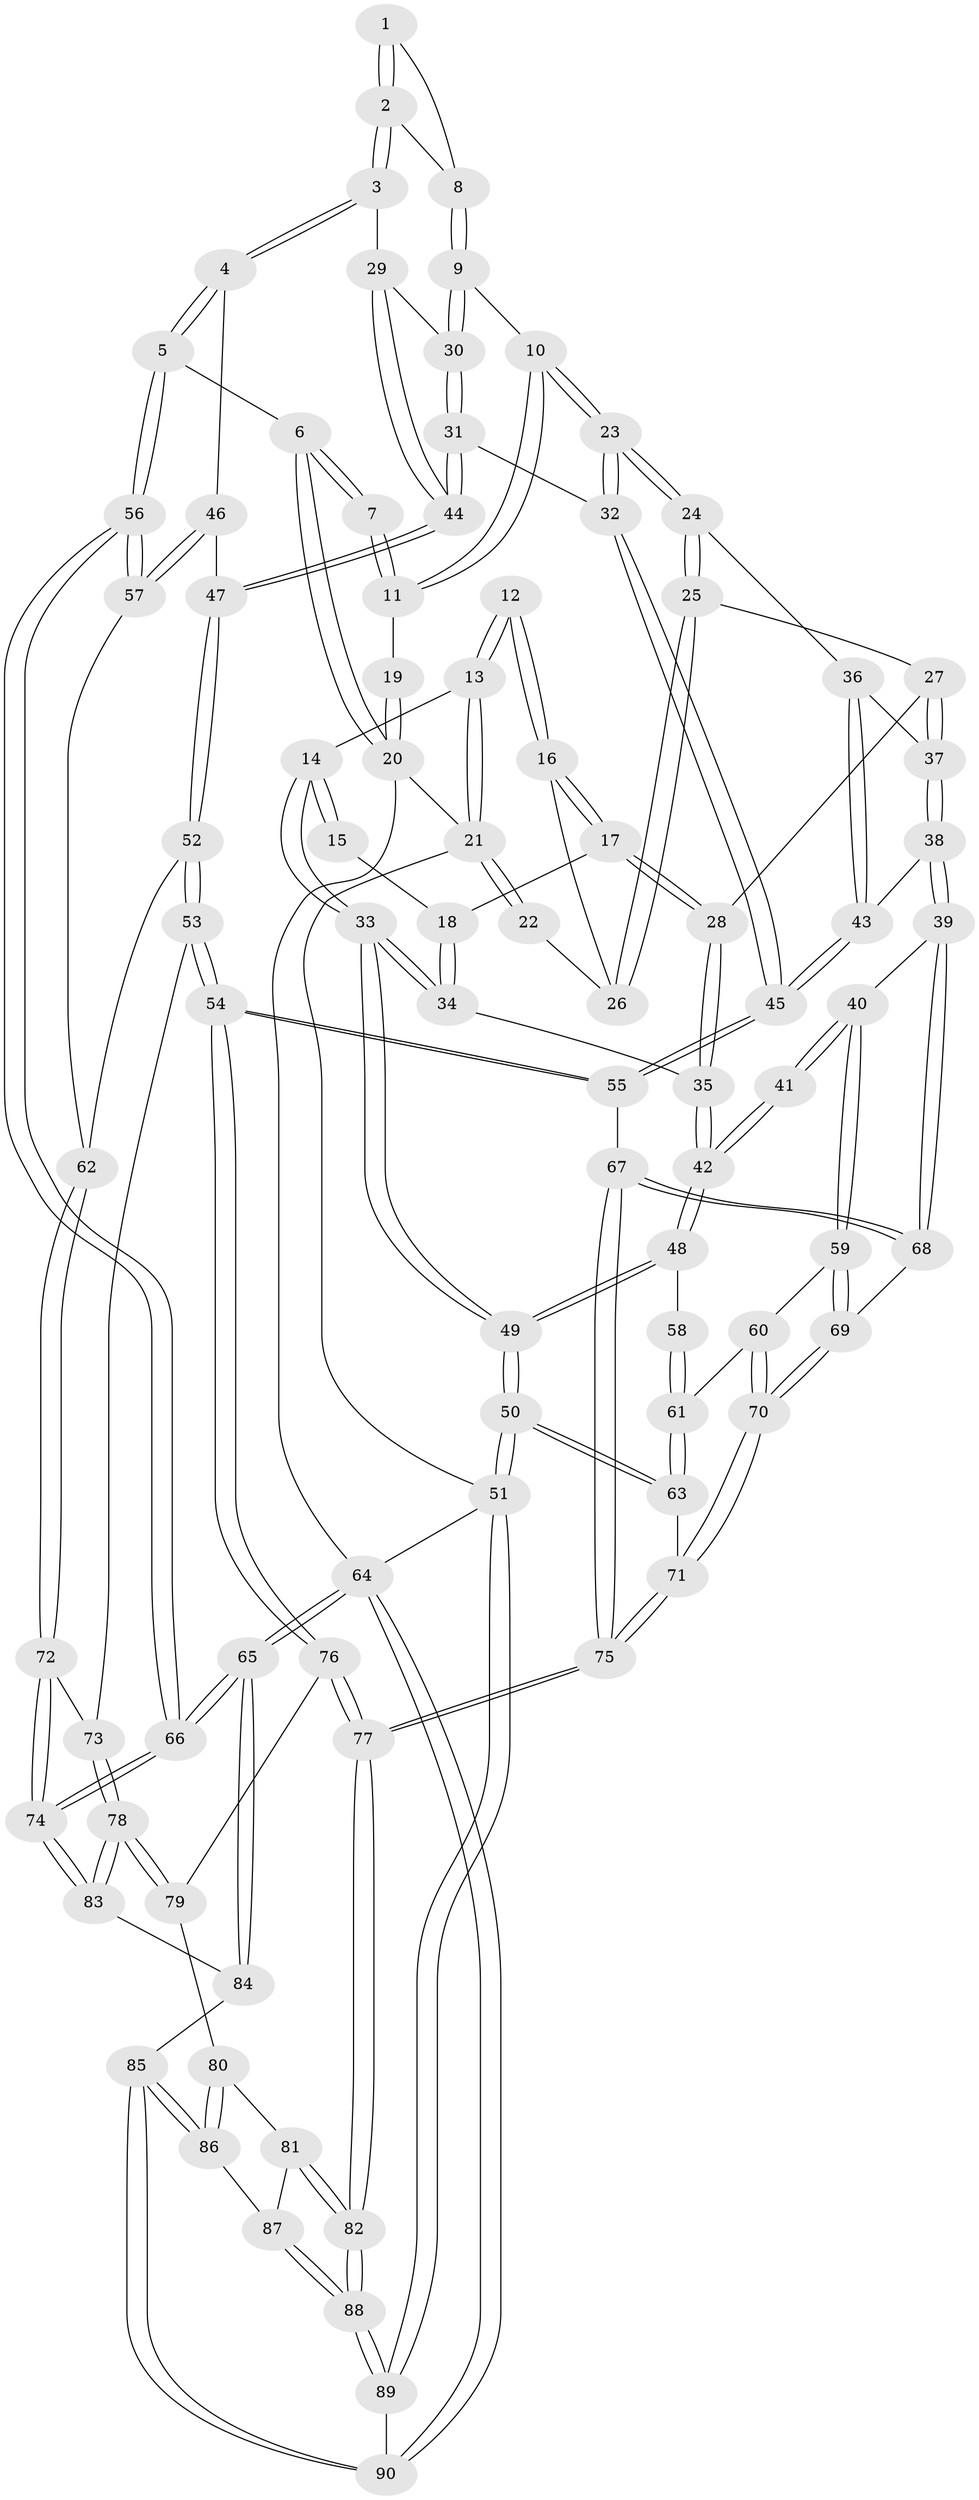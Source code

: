 // Generated by graph-tools (version 1.1) at 2025/16/03/09/25 04:16:55]
// undirected, 90 vertices, 222 edges
graph export_dot {
graph [start="1"]
  node [color=gray90,style=filled];
  1 [pos="+0.7414310128557192+0.06186132151990921"];
  2 [pos="+0.8023949920325836+0.12682580343339586"];
  3 [pos="+0.8912471086425503+0.21390000771553455"];
  4 [pos="+0.9470740696081156+0.21610715201875355"];
  5 [pos="+1+0.18479571904695774"];
  6 [pos="+1+0.17177791319512578"];
  7 [pos="+0.6419655744527045+0"];
  8 [pos="+0.7077783326263911+0.14285158857017252"];
  9 [pos="+0.6602601254614644+0.16974900350285868"];
  10 [pos="+0.6045484658948187+0.12451616867796687"];
  11 [pos="+0.5316603173733553+0"];
  12 [pos="+0.22963611527875522+0.09335908201522072"];
  13 [pos="+0+0"];
  14 [pos="+0+0"];
  15 [pos="+0.1716034255495093+0.14575083918961643"];
  16 [pos="+0.2567067279381744+0.09844532843469278"];
  17 [pos="+0.2663788754370776+0.1799598417583543"];
  18 [pos="+0.13898482548732655+0.21576720188577217"];
  19 [pos="+0.5290748094351259+0"];
  20 [pos="+1+0"];
  21 [pos="+0+0"];
  22 [pos="+0.5204515882998494+0"];
  23 [pos="+0.5436324385514297+0.31297812183132634"];
  24 [pos="+0.4976010121237475+0.2908018615573519"];
  25 [pos="+0.43582157379836867+0.13520350267219197"];
  26 [pos="+0.4812464126478009+0"];
  27 [pos="+0.3198437289382126+0.2370013341388524"];
  28 [pos="+0.2999697418529647+0.2345646886415855"];
  29 [pos="+0.7910982596492064+0.2527854273942982"];
  30 [pos="+0.754370977489427+0.2614500116416072"];
  31 [pos="+0.6627501983635804+0.33681866353833567"];
  32 [pos="+0.5791743157057848+0.3622342144769838"];
  33 [pos="+0+0.15797291819309406"];
  34 [pos="+0.12698445141693354+0.2246361078148964"];
  35 [pos="+0.21350208572419002+0.3352083874428506"];
  36 [pos="+0.45828720201401213+0.2962073405111864"];
  37 [pos="+0.37682570301790325+0.29068704328152045"];
  38 [pos="+0.3200619152499294+0.45077636188197284"];
  39 [pos="+0.2838745787676472+0.46292525569346066"];
  40 [pos="+0.2537580332124392+0.46294039966024286"];
  41 [pos="+0.23258908550629157+0.42351405080586113"];
  42 [pos="+0.2127849683316719+0.34151713583534227"];
  43 [pos="+0.35925519256424576+0.4522734772938023"];
  44 [pos="+0.7853812792052588+0.4642402202346288"];
  45 [pos="+0.5462640615281348+0.49015123221999046"];
  46 [pos="+0.8090071215784012+0.45598807047297907"];
  47 [pos="+0.7886931679297882+0.4697307256795585"];
  48 [pos="+0+0.3352880860898869"];
  49 [pos="+0+0.3121458991382417"];
  50 [pos="+0+0.7591412890538934"];
  51 [pos="+0+1"];
  52 [pos="+0.7646519894264182+0.5700588500248132"];
  53 [pos="+0.6764776654084717+0.6416869684676139"];
  54 [pos="+0.6447620287903979+0.652313373530406"];
  55 [pos="+0.589459659101275+0.6168099909948253"];
  56 [pos="+1+0.44091994256517775"];
  57 [pos="+1+0.44674074638790756"];
  58 [pos="+0+0.3924714891066222"];
  59 [pos="+0.2084448245623946+0.5236586409840963"];
  60 [pos="+0.20591015074635172+0.5263437445655386"];
  61 [pos="+0.12721899996318783+0.5391243718973321"];
  62 [pos="+0.8878761524728989+0.5697450716326142"];
  63 [pos="+0+0.7381524058871299"];
  64 [pos="+1+1"];
  65 [pos="+1+1"];
  66 [pos="+1+0.9397945644650566"];
  67 [pos="+0.43853644845959394+0.6719912072062313"];
  68 [pos="+0.40446444010803323+0.652985826778913"];
  69 [pos="+0.35195248437091253+0.650024307761676"];
  70 [pos="+0.22210669462138788+0.6758158370393911"];
  71 [pos="+0.18792109783452157+0.7809820837998592"];
  72 [pos="+0.9468573275087184+0.75627330085501"];
  73 [pos="+0.9188948853769746+0.7501436585216622"];
  74 [pos="+1+0.8569538383644665"];
  75 [pos="+0.30570293743999477+0.9040261317572972"];
  76 [pos="+0.6454249303894355+0.6707717540797843"];
  77 [pos="+0.33569539430560297+1"];
  78 [pos="+0.7581788707756958+0.8389131229006396"];
  79 [pos="+0.6466780195708024+0.676238767476906"];
  80 [pos="+0.6178651108459524+0.8231822468942089"];
  81 [pos="+0.5787899868907399+0.8892371584498867"];
  82 [pos="+0.34945398248145554+1"];
  83 [pos="+0.7623609755434555+0.850810661612042"];
  84 [pos="+0.7577124151029891+0.9140040622673149"];
  85 [pos="+0.7239421693761553+0.9446186157525374"];
  86 [pos="+0.6913795654485467+0.9378744016093742"];
  87 [pos="+0.6762719733020307+0.9415085155089382"];
  88 [pos="+0.34920526829317544+1"];
  89 [pos="+0.3449853734306966+1"];
  90 [pos="+0.7266805573021778+1"];
  1 -- 2;
  1 -- 2;
  1 -- 8;
  2 -- 3;
  2 -- 3;
  2 -- 8;
  3 -- 4;
  3 -- 4;
  3 -- 29;
  4 -- 5;
  4 -- 5;
  4 -- 46;
  5 -- 6;
  5 -- 56;
  5 -- 56;
  6 -- 7;
  6 -- 7;
  6 -- 20;
  6 -- 20;
  7 -- 11;
  7 -- 11;
  8 -- 9;
  8 -- 9;
  9 -- 10;
  9 -- 30;
  9 -- 30;
  10 -- 11;
  10 -- 11;
  10 -- 23;
  10 -- 23;
  11 -- 19;
  12 -- 13;
  12 -- 13;
  12 -- 16;
  12 -- 16;
  13 -- 14;
  13 -- 21;
  13 -- 21;
  14 -- 15;
  14 -- 15;
  14 -- 33;
  14 -- 33;
  15 -- 18;
  16 -- 17;
  16 -- 17;
  16 -- 26;
  17 -- 18;
  17 -- 28;
  17 -- 28;
  18 -- 34;
  18 -- 34;
  19 -- 20;
  19 -- 20;
  20 -- 21;
  20 -- 64;
  21 -- 22;
  21 -- 22;
  21 -- 51;
  22 -- 26;
  23 -- 24;
  23 -- 24;
  23 -- 32;
  23 -- 32;
  24 -- 25;
  24 -- 25;
  24 -- 36;
  25 -- 26;
  25 -- 26;
  25 -- 27;
  27 -- 28;
  27 -- 37;
  27 -- 37;
  28 -- 35;
  28 -- 35;
  29 -- 30;
  29 -- 44;
  29 -- 44;
  30 -- 31;
  30 -- 31;
  31 -- 32;
  31 -- 44;
  31 -- 44;
  32 -- 45;
  32 -- 45;
  33 -- 34;
  33 -- 34;
  33 -- 49;
  33 -- 49;
  34 -- 35;
  35 -- 42;
  35 -- 42;
  36 -- 37;
  36 -- 43;
  36 -- 43;
  37 -- 38;
  37 -- 38;
  38 -- 39;
  38 -- 39;
  38 -- 43;
  39 -- 40;
  39 -- 68;
  39 -- 68;
  40 -- 41;
  40 -- 41;
  40 -- 59;
  40 -- 59;
  41 -- 42;
  41 -- 42;
  42 -- 48;
  42 -- 48;
  43 -- 45;
  43 -- 45;
  44 -- 47;
  44 -- 47;
  45 -- 55;
  45 -- 55;
  46 -- 47;
  46 -- 57;
  46 -- 57;
  47 -- 52;
  47 -- 52;
  48 -- 49;
  48 -- 49;
  48 -- 58;
  49 -- 50;
  49 -- 50;
  50 -- 51;
  50 -- 51;
  50 -- 63;
  50 -- 63;
  51 -- 89;
  51 -- 89;
  51 -- 64;
  52 -- 53;
  52 -- 53;
  52 -- 62;
  53 -- 54;
  53 -- 54;
  53 -- 73;
  54 -- 55;
  54 -- 55;
  54 -- 76;
  54 -- 76;
  55 -- 67;
  56 -- 57;
  56 -- 57;
  56 -- 66;
  56 -- 66;
  57 -- 62;
  58 -- 61;
  58 -- 61;
  59 -- 60;
  59 -- 69;
  59 -- 69;
  60 -- 61;
  60 -- 70;
  60 -- 70;
  61 -- 63;
  61 -- 63;
  62 -- 72;
  62 -- 72;
  63 -- 71;
  64 -- 65;
  64 -- 65;
  64 -- 90;
  64 -- 90;
  65 -- 66;
  65 -- 66;
  65 -- 84;
  65 -- 84;
  66 -- 74;
  66 -- 74;
  67 -- 68;
  67 -- 68;
  67 -- 75;
  67 -- 75;
  68 -- 69;
  69 -- 70;
  69 -- 70;
  70 -- 71;
  70 -- 71;
  71 -- 75;
  71 -- 75;
  72 -- 73;
  72 -- 74;
  72 -- 74;
  73 -- 78;
  73 -- 78;
  74 -- 83;
  74 -- 83;
  75 -- 77;
  75 -- 77;
  76 -- 77;
  76 -- 77;
  76 -- 79;
  77 -- 82;
  77 -- 82;
  78 -- 79;
  78 -- 79;
  78 -- 83;
  78 -- 83;
  79 -- 80;
  80 -- 81;
  80 -- 86;
  80 -- 86;
  81 -- 82;
  81 -- 82;
  81 -- 87;
  82 -- 88;
  82 -- 88;
  83 -- 84;
  84 -- 85;
  85 -- 86;
  85 -- 86;
  85 -- 90;
  85 -- 90;
  86 -- 87;
  87 -- 88;
  87 -- 88;
  88 -- 89;
  88 -- 89;
  89 -- 90;
}
